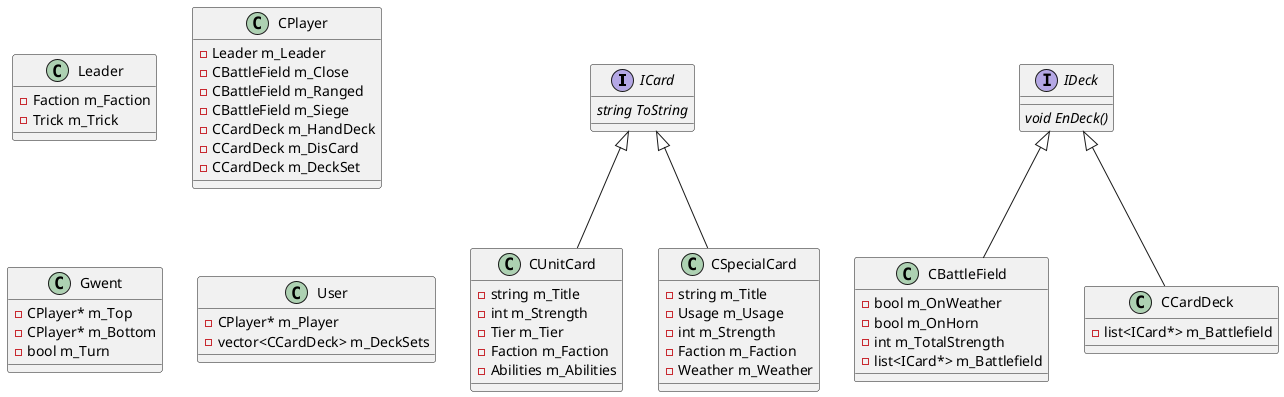 @startuml

interface ICard{
	{abstract} string ToString
}

class CUnitCard{
    - string m_Title
    - int m_Strength
    - Tier m_Tier
    - Faction m_Faction
    - Abilities m_Abilities
}

class CSpecialCard{
    - string m_Title
    - Usage m_Usage
    - int m_Strength
    - Faction m_Faction
    - Weather m_Weather
}


ICard <|-- CUnitCard
ICard <|-- CSpecialCard

class Leader{
    - Faction m_Faction
    - Trick m_Trick
}

interface IDeck{
	{abstract} void EnDeck()
}

class CBattleField{
    - bool m_OnWeather
    - bool m_OnHorn
	- int m_TotalStrength
	- list<ICard*> m_Battlefield

}

class CCardDeck{
	- list<ICard*> m_Battlefield
}

IDeck <|-- CBattleField
IDeck <|-- CCardDeck

class CPlayer{
    - Leader m_Leader
    - CBattleField m_Close
    - CBattleField m_Ranged
    - CBattleField m_Siege
    - CCardDeck m_HandDeck
    - CCardDeck m_DisCard
    - CCardDeck m_DeckSet
}



class Gwent{
    - CPlayer* m_Top
    - CPlayer* m_Bottom
    - bool m_Turn
}

class User{
    - CPlayer* m_Player
    - vector<CCardDeck> m_DeckSets
}

@enduml